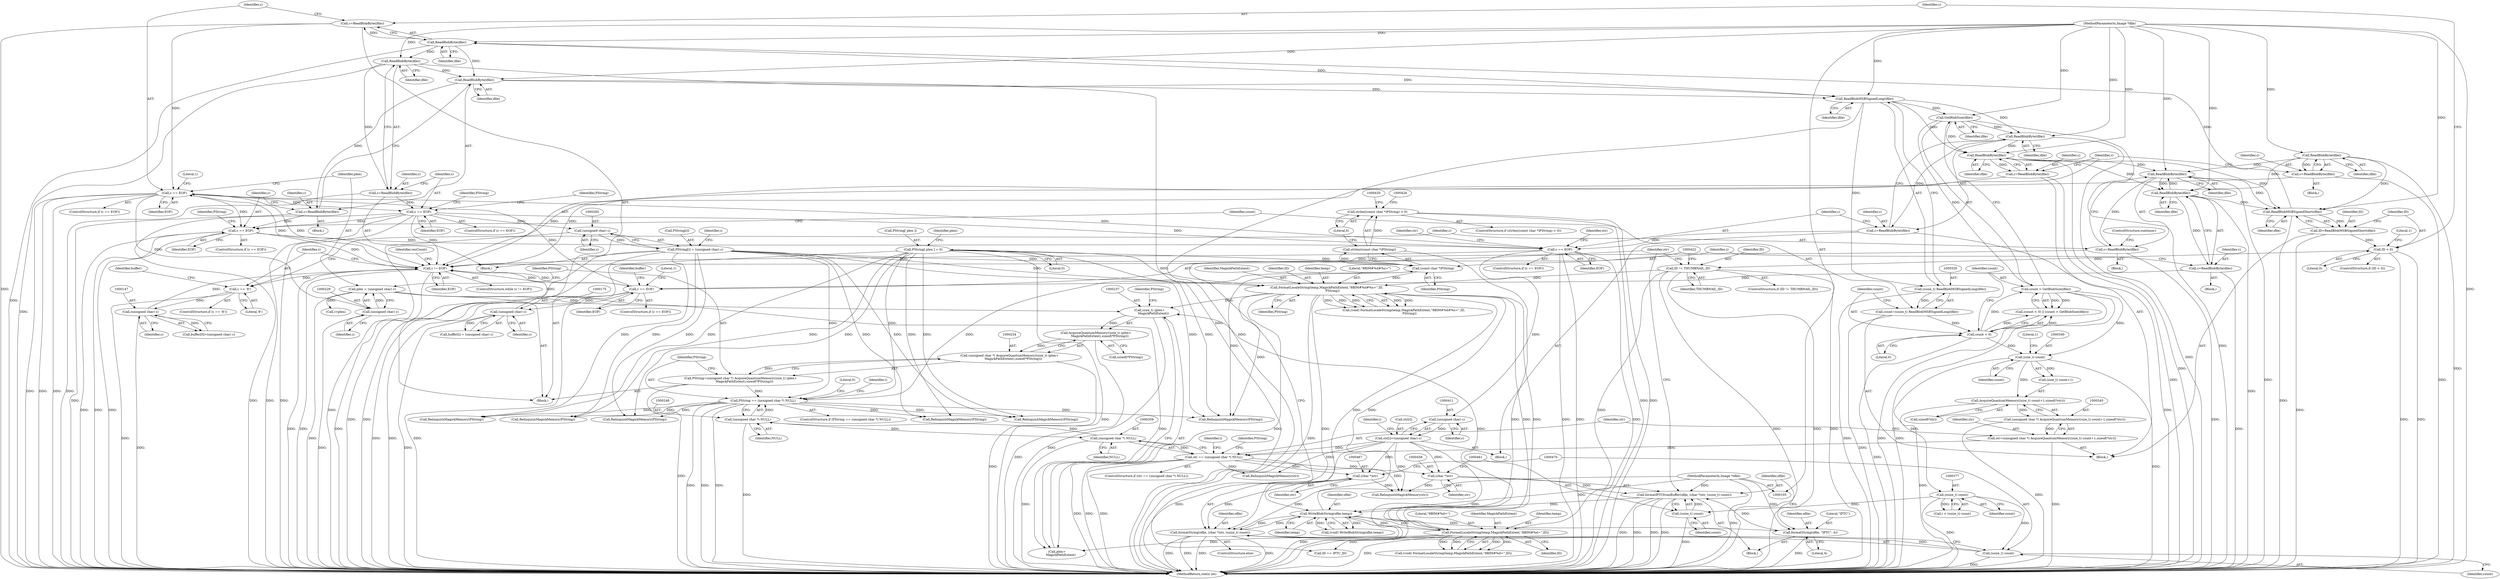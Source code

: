 digraph "0_ImageMagick_cb1214c124e1bd61f7dd551b94a794864861592e@API" {
"1000419" [label="(Call,strlen((const char *)PString) > 0)"];
"1000420" [label="(Call,strlen((const char *)PString))"];
"1000421" [label="(Call,(const char *)PString)"];
"1000280" [label="(Call,PString[i] = (unsigned char) c)"];
"1000284" [label="(Call,(unsigned char) c)"];
"1000267" [label="(Call,c == EOF)"];
"1000262" [label="(Call,c=ReadBlobByte(ifile))"];
"1000264" [label="(Call,ReadBlobByte(ifile))"];
"1000217" [label="(Call,ReadBlobByte(ifile))"];
"1000204" [label="(Call,ReadBlobMSBSignedShort(ifile))"];
"1000129" [label="(Call,ReadBlobByte(ifile))"];
"1000106" [label="(MethodParameterIn,Image *ifile)"];
"1000488" [label="(Call,ReadBlobByte(ifile))"];
"1000330" [label="(Call,GetBlobSize(ifile))"];
"1000321" [label="(Call,ReadBlobMSBSignedLong(ifile))"];
"1000301" [label="(Call,ReadBlobByte(ifile))"];
"1000384" [label="(Call,ReadBlobByte(ifile))"];
"1000199" [label="(Call,ReadBlobByte(ifile))"];
"1000161" [label="(Call,ReadBlobByte(ifile))"];
"1000220" [label="(Call,c == EOF)"];
"1000215" [label="(Call,c=ReadBlobByte(ifile))"];
"1000164" [label="(Call,c == EOF)"];
"1000159" [label="(Call,c=ReadBlobByte(ifile))"];
"1000132" [label="(Call,c != EOF)"];
"1000127" [label="(Call,c=ReadBlobByte(ifile))"];
"1000486" [label="(Call,c=ReadBlobByte(ifile))"];
"1000197" [label="(Call,c=ReadBlobByte(ifile))"];
"1000146" [label="(Call,(unsigned char) c)"];
"1000137" [label="(Call,c == '8')"];
"1000174" [label="(Call,(unsigned char) c)"];
"1000387" [label="(Call,c == EOF)"];
"1000382" [label="(Call,c=ReadBlobByte(ifile))"];
"1000304" [label="(Call,c == EOF)"];
"1000299" [label="(Call,c=ReadBlobByte(ifile))"];
"1000287" [label="(Call,PString[ plen ] = 0)"];
"1000245" [label="(Call,PString == (unsigned char *) NULL)"];
"1000231" [label="(Call,PString=(unsigned char *) AcquireQuantumMemory((size_t) (plen+\n        MagickPathExtent),sizeof(*PString)))"];
"1000233" [label="(Call,(unsigned char *) AcquireQuantumMemory((size_t) (plen+\n        MagickPathExtent),sizeof(*PString)))"];
"1000235" [label="(Call,AcquireQuantumMemory((size_t) (plen+\n        MagickPathExtent),sizeof(*PString)))"];
"1000236" [label="(Call,(size_t) (plen+\n        MagickPathExtent))"];
"1000226" [label="(Call,plen = (unsigned char) c)"];
"1000228" [label="(Call,(unsigned char) c)"];
"1000436" [label="(Call,FormatLocaleString(temp,MagickPathExtent,\"8BIM#%d=\",ID))"];
"1000443" [label="(Call,WriteBlobString(ofile,temp))"];
"1000455" [label="(Call,formatIPTCfromBuffer(ofile, (char *)str, (ssize_t) count))"];
"1000451" [label="(Call,formatString(ofile, \"IPTC\", 4))"];
"1000107" [label="(MethodParameterIn,Image *ofile)"];
"1000457" [label="(Call,(char *)str)"];
"1000356" [label="(Call,str == (unsigned char *) NULL)"];
"1000342" [label="(Call,str=(unsigned char *) AcquireQuantumMemory((size_t) count+1,sizeof(*str)))"];
"1000344" [label="(Call,(unsigned char *) AcquireQuantumMemory((size_t) count+1,sizeof(*str)))"];
"1000346" [label="(Call,AcquireQuantumMemory((size_t) count+1,sizeof(*str)))"];
"1000348" [label="(Call,(size_t) count)"];
"1000325" [label="(Call,count < 0)"];
"1000317" [label="(Call,count=(ssize_t) ReadBlobMSBSignedLong(ifile))"];
"1000319" [label="(Call,(ssize_t) ReadBlobMSBSignedLong(ifile))"];
"1000328" [label="(Call,count > GetBlobSize(ifile))"];
"1000406" [label="(Call,str[i]=(unsigned char) c)"];
"1000410" [label="(Call,(unsigned char) c)"];
"1000358" [label="(Call,(unsigned char *) NULL)"];
"1000247" [label="(Call,(unsigned char *) NULL)"];
"1000460" [label="(Call,(ssize_t) count)"];
"1000376" [label="(Call,(ssize_t) count)"];
"1000464" [label="(Call,formatString(ofile, (char *)str, (ssize_t) count))"];
"1000466" [label="(Call,(char *)str)"];
"1000469" [label="(Call,(ssize_t) count)"];
"1000427" [label="(Call,FormatLocaleString(temp,MagickPathExtent,\"8BIM#%d#%s=\",ID,\n            PString))"];
"1000414" [label="(Call,ID != THUMBNAIL_ID)"];
"1000207" [label="(Call,ID < 0)"];
"1000202" [label="(Call,ID=ReadBlobMSBSignedShort(ifile))"];
"1000441" [label="(Call,(void) WriteBlobString(ofile,temp))"];
"1000219" [label="(ControlStructure,if (c == EOF))"];
"1000457" [label="(Call,(char *)str)"];
"1000487" [label="(Identifier,c)"];
"1000389" [label="(Identifier,EOF)"];
"1000264" [label="(Call,ReadBlobByte(ifile))"];
"1000129" [label="(Call,ReadBlobByte(ifile))"];
"1000246" [label="(Identifier,PString)"];
"1000251" [label="(Literal,0)"];
"1000243" [label="(Identifier,PString)"];
"1000454" [label="(Literal,4)"];
"1000202" [label="(Call,ID=ReadBlobMSBSignedShort(ifile))"];
"1000436" [label="(Call,FormatLocaleString(temp,MagickPathExtent,\"8BIM#%d=\",ID))"];
"1000216" [label="(Identifier,c)"];
"1000466" [label="(Call,(char *)str)"];
"1000160" [label="(Identifier,c)"];
"1000325" [label="(Call,count < 0)"];
"1000208" [label="(Identifier,ID)"];
"1000298" [label="(Block,)"];
"1000392" [label="(Identifier,str)"];
"1000418" [label="(ControlStructure,if (strlen((const char *)PString) > 0))"];
"1000132" [label="(Call,c != EOF)"];
"1000358" [label="(Call,(unsigned char *) NULL)"];
"1000263" [label="(Identifier,c)"];
"1000201" [label="(ControlStructure,continue;)"];
"1000324" [label="(Call,(count < 0) || (count > GetBlobSize(ifile)))"];
"1000431" [label="(Identifier,ID)"];
"1000427" [label="(Call,FormatLocaleString(temp,MagickPathExtent,\"8BIM#%d#%s=\",ID,\n            PString))"];
"1000134" [label="(Identifier,EOF)"];
"1000453" [label="(Literal,\"IPTC\")"];
"1000346" [label="(Call,AcquireQuantumMemory((size_t) count+1,sizeof(*str)))"];
"1000469" [label="(Call,(ssize_t) count)"];
"1000174" [label="(Call,(unsigned char) c)"];
"1000378" [label="(Identifier,count)"];
"1000302" [label="(Identifier,ifile)"];
"1000284" [label="(Call,(unsigned char) c)"];
"1000128" [label="(Identifier,c)"];
"1000209" [label="(Literal,0)"];
"1000107" [label="(MethodParameterIn,Image *ofile)"];
"1000272" [label="(Identifier,PString)"];
"1000444" [label="(Identifier,ofile)"];
"1000231" [label="(Call,PString=(unsigned char *) AcquireQuantumMemory((size_t) (plen+\n        MagickPathExtent),sizeof(*PString)))"];
"1000225" [label="(Literal,1)"];
"1000138" [label="(Identifier,c)"];
"1000331" [label="(Identifier,ifile)"];
"1000342" [label="(Call,str=(unsigned char *) AcquireQuantumMemory((size_t) count+1,sizeof(*str)))"];
"1000343" [label="(Identifier,str)"];
"1000489" [label="(Identifier,ifile)"];
"1000148" [label="(Identifier,c)"];
"1000460" [label="(Call,(ssize_t) count)"];
"1000357" [label="(Identifier,str)"];
"1000388" [label="(Identifier,c)"];
"1000306" [label="(Identifier,EOF)"];
"1000491" [label="(Identifier,resCount)"];
"1000142" [label="(Call,buffer[0]=(unsigned char) c)"];
"1000322" [label="(Identifier,ifile)"];
"1000291" [label="(Literal,0)"];
"1000269" [label="(Identifier,EOF)"];
"1000317" [label="(Call,count=(ssize_t) ReadBlobMSBSignedLong(ifile))"];
"1000169" [label="(Literal,1)"];
"1000381" [label="(Block,)"];
"1000374" [label="(Call,i < (ssize_t) count)"];
"1000432" [label="(Identifier,PString)"];
"1000387" [label="(Call,c == EOF)"];
"1000235" [label="(Call,AcquireQuantumMemory((size_t) (plen+\n        MagickPathExtent),sizeof(*PString)))"];
"1000212" [label="(Literal,1)"];
"1000172" [label="(Identifier,buffer)"];
"1000451" [label="(Call,formatString(ofile, \"IPTC\", 4))"];
"1000366" [label="(Call,RelinquishMagickMemory(PString))"];
"1000288" [label="(Call,PString[ plen ])"];
"1000401" [label="(Call,RelinquishMagickMemory(PString))"];
"1000312" [label="(Call,RelinquishMagickMemory(PString))"];
"1000450" [label="(Block,)"];
"1000206" [label="(ControlStructure,if (ID < 0))"];
"1000226" [label="(Call,plen = (unsigned char) c)"];
"1000280" [label="(Call,PString[i] = (unsigned char) c)"];
"1000176" [label="(Identifier,c)"];
"1000352" [label="(Call,sizeof(*str))"];
"1000301" [label="(Call,ReadBlobByte(ifile))"];
"1000287" [label="(Call,PString[ plen ] = 0)"];
"1000471" [label="(Identifier,count)"];
"1000382" [label="(Call,c=ReadBlobByte(ifile))"];
"1000486" [label="(Call,c=ReadBlobByte(ifile))"];
"1000166" [label="(Identifier,EOF)"];
"1000136" [label="(ControlStructure,if (c == '8'))"];
"1000299" [label="(Call,c=ReadBlobByte(ifile))"];
"1000133" [label="(Identifier,c)"];
"1000376" [label="(Call,(ssize_t) count)"];
"1000428" [label="(Identifier,temp)"];
"1000275" [label="(Call,RelinquishMagickMemory(PString))"];
"1000318" [label="(Identifier,count)"];
"1000416" [label="(Identifier,THUMBNAIL_ID)"];
"1000205" [label="(Identifier,ifile)"];
"1000351" [label="(Literal,1)"];
"1000465" [label="(Identifier,ofile)"];
"1000197" [label="(Call,c=ReadBlobByte(ifile))"];
"1000476" [label="(Call,RelinquishMagickMemory(str))"];
"1000108" [label="(Block,)"];
"1000305" [label="(Identifier,c)"];
"1000445" [label="(Identifier,temp)"];
"1000439" [label="(Literal,\"8BIM#%d=\")"];
"1000464" [label="(Call,formatString(ofile, (char *)str, (ssize_t) count))"];
"1000385" [label="(Identifier,ifile)"];
"1000217" [label="(Call,ReadBlobByte(ifile))"];
"1000350" [label="(Identifier,count)"];
"1000267" [label="(Call,c == EOF)"];
"1000130" [label="(Identifier,ifile)"];
"1000232" [label="(Identifier,PString)"];
"1000440" [label="(Identifier,ID)"];
"1000158" [label="(Block,)"];
"1000473" [label="(Identifier,str)"];
"1000254" [label="(Identifier,i)"];
"1000463" [label="(ControlStructure,else)"];
"1000165" [label="(Identifier,c)"];
"1000468" [label="(Identifier,str)"];
"1000282" [label="(Identifier,PString)"];
"1000295" [label="(Identifier,plen)"];
"1000286" [label="(Identifier,c)"];
"1000300" [label="(Identifier,c)"];
"1000412" [label="(Identifier,c)"];
"1000244" [label="(ControlStructure,if (PString == (unsigned char *) NULL))"];
"1000423" [label="(Identifier,PString)"];
"1000162" [label="(Identifier,ifile)"];
"1000419" [label="(Call,strlen((const char *)PString) > 0)"];
"1000266" [label="(ControlStructure,if (c == EOF))"];
"1000159" [label="(Call,c=ReadBlobByte(ifile))"];
"1000328" [label="(Call,count > GetBlobSize(ifile))"];
"1000363" [label="(Identifier,PString)"];
"1000420" [label="(Call,strlen((const char *)PString))"];
"1000281" [label="(Call,PString[i])"];
"1000434" [label="(Call,(void) FormatLocaleString(temp,MagickPathExtent,\"8BIM#%d=\",ID))"];
"1000326" [label="(Identifier,count)"];
"1000144" [label="(Identifier,buffer)"];
"1000247" [label="(Call,(unsigned char *) NULL)"];
"1000380" [label="(Identifier,i)"];
"1000303" [label="(ControlStructure,if (c == EOF))"];
"1000414" [label="(Call,ID != THUMBNAIL_ID)"];
"1000260" [label="(Identifier,i)"];
"1000215" [label="(Call,c=ReadBlobByte(ifile))"];
"1000384" [label="(Call,ReadBlobByte(ifile))"];
"1000456" [label="(Identifier,ofile)"];
"1000222" [label="(Identifier,EOF)"];
"1000355" [label="(ControlStructure,if (str == (unsigned char *) NULL))"];
"1000430" [label="(Literal,\"8BIM#%d#%s=\")"];
"1000227" [label="(Identifier,plen)"];
"1000344" [label="(Call,(unsigned char *) AcquireQuantumMemory((size_t) count+1,sizeof(*str)))"];
"1000372" [label="(Identifier,i)"];
"1000319" [label="(Call,(ssize_t) ReadBlobMSBSignedLong(ifile))"];
"1000327" [label="(Literal,0)"];
"1000425" [label="(Call,(void) FormatLocaleString(temp,MagickPathExtent,\"8BIM#%d#%s=\",ID,\n            PString))"];
"1000492" [label="(MethodReturn,static int)"];
"1000204" [label="(Call,ReadBlobMSBSignedShort(ifile))"];
"1000127" [label="(Call,c=ReadBlobByte(ifile))"];
"1000164" [label="(Call,c == EOF)"];
"1000348" [label="(Call,(size_t) count)"];
"1000452" [label="(Identifier,ofile)"];
"1000360" [label="(Identifier,NULL)"];
"1000137" [label="(Call,c == '8')"];
"1000221" [label="(Identifier,c)"];
"1000459" [label="(Identifier,str)"];
"1000347" [label="(Call,(size_t) count+1)"];
"1000424" [label="(Literal,0)"];
"1000443" [label="(Call,WriteBlobString(ofile,temp))"];
"1000199" [label="(Call,ReadBlobByte(ifile))"];
"1000218" [label="(Identifier,ifile)"];
"1000386" [label="(ControlStructure,if (c == EOF))"];
"1000406" [label="(Call,str[i]=(unsigned char) c)"];
"1000213" [label="(Block,)"];
"1000170" [label="(Call,buffer[i] = (unsigned char) c)"];
"1000321" [label="(Call,ReadBlobMSBSignedLong(ifile))"];
"1000139" [label="(Literal,'8')"];
"1000161" [label="(Call,ReadBlobByte(ifile))"];
"1000200" [label="(Identifier,ifile)"];
"1000482" [label="(Call,RelinquishMagickMemory(PString))"];
"1000438" [label="(Identifier,MagickPathExtent)"];
"1000207" [label="(Call,ID < 0)"];
"1000163" [label="(ControlStructure,if (c == EOF))"];
"1000265" [label="(Identifier,ifile)"];
"1000245" [label="(Call,PString == (unsigned char *) NULL)"];
"1000447" [label="(Call,ID == IPTC_ID)"];
"1000455" [label="(Call,formatIPTCfromBuffer(ofile, (char *)str, (ssize_t) count))"];
"1000268" [label="(Identifier,c)"];
"1000408" [label="(Identifier,str)"];
"1000106" [label="(MethodParameterIn,Image *ifile)"];
"1000462" [label="(Identifier,count)"];
"1000203" [label="(Identifier,ID)"];
"1000437" [label="(Identifier,temp)"];
"1000356" [label="(Call,str == (unsigned char *) NULL)"];
"1000488" [label="(Call,ReadBlobByte(ifile))"];
"1000230" [label="(Identifier,c)"];
"1000262" [label="(Call,c=ReadBlobByte(ifile))"];
"1000395" [label="(Call,RelinquishMagickMemory(str))"];
"1000256" [label="(Call,i<plen)"];
"1000413" [label="(ControlStructure,if (ID != THUMBNAIL_ID))"];
"1000241" [label="(Call,sizeof(*PString))"];
"1000220" [label="(Call,c == EOF)"];
"1000410" [label="(Call,(unsigned char) c)"];
"1000236" [label="(Call,(size_t) (plen+\n        MagickPathExtent))"];
"1000135" [label="(Block,)"];
"1000198" [label="(Identifier,c)"];
"1000233" [label="(Call,(unsigned char *) AcquireQuantumMemory((size_t) (plen+\n        MagickPathExtent),sizeof(*PString)))"];
"1000407" [label="(Call,str[i])"];
"1000429" [label="(Identifier,MagickPathExtent)"];
"1000383" [label="(Identifier,c)"];
"1000304" [label="(Call,c == EOF)"];
"1000228" [label="(Call,(unsigned char) c)"];
"1000421" [label="(Call,(const char *)PString)"];
"1000196" [label="(Block,)"];
"1000415" [label="(Identifier,ID)"];
"1000329" [label="(Identifier,count)"];
"1000330" [label="(Call,GetBlobSize(ifile))"];
"1000238" [label="(Call,plen+\n        MagickPathExtent)"];
"1000261" [label="(Block,)"];
"1000131" [label="(ControlStructure,while (c != EOF))"];
"1000146" [label="(Call,(unsigned char) c)"];
"1000337" [label="(Call,RelinquishMagickMemory(PString))"];
"1000249" [label="(Identifier,NULL)"];
"1000309" [label="(Identifier,PString)"];
"1000419" -> "1000418"  [label="AST: "];
"1000419" -> "1000424"  [label="CFG: "];
"1000420" -> "1000419"  [label="AST: "];
"1000424" -> "1000419"  [label="AST: "];
"1000426" -> "1000419"  [label="CFG: "];
"1000435" -> "1000419"  [label="CFG: "];
"1000419" -> "1000492"  [label="DDG: "];
"1000419" -> "1000492"  [label="DDG: "];
"1000420" -> "1000419"  [label="DDG: "];
"1000420" -> "1000421"  [label="CFG: "];
"1000421" -> "1000420"  [label="AST: "];
"1000424" -> "1000420"  [label="CFG: "];
"1000420" -> "1000492"  [label="DDG: "];
"1000421" -> "1000420"  [label="DDG: "];
"1000421" -> "1000423"  [label="CFG: "];
"1000422" -> "1000421"  [label="AST: "];
"1000423" -> "1000421"  [label="AST: "];
"1000280" -> "1000421"  [label="DDG: "];
"1000287" -> "1000421"  [label="DDG: "];
"1000245" -> "1000421"  [label="DDG: "];
"1000421" -> "1000427"  [label="DDG: "];
"1000421" -> "1000482"  [label="DDG: "];
"1000280" -> "1000261"  [label="AST: "];
"1000280" -> "1000284"  [label="CFG: "];
"1000281" -> "1000280"  [label="AST: "];
"1000284" -> "1000280"  [label="AST: "];
"1000260" -> "1000280"  [label="CFG: "];
"1000280" -> "1000492"  [label="DDG: "];
"1000280" -> "1000492"  [label="DDG: "];
"1000280" -> "1000245"  [label="DDG: "];
"1000280" -> "1000275"  [label="DDG: "];
"1000284" -> "1000280"  [label="DDG: "];
"1000280" -> "1000312"  [label="DDG: "];
"1000280" -> "1000337"  [label="DDG: "];
"1000280" -> "1000366"  [label="DDG: "];
"1000280" -> "1000401"  [label="DDG: "];
"1000280" -> "1000427"  [label="DDG: "];
"1000280" -> "1000482"  [label="DDG: "];
"1000284" -> "1000286"  [label="CFG: "];
"1000285" -> "1000284"  [label="AST: "];
"1000286" -> "1000284"  [label="AST: "];
"1000284" -> "1000492"  [label="DDG: "];
"1000267" -> "1000284"  [label="DDG: "];
"1000267" -> "1000266"  [label="AST: "];
"1000267" -> "1000269"  [label="CFG: "];
"1000268" -> "1000267"  [label="AST: "];
"1000269" -> "1000267"  [label="AST: "];
"1000272" -> "1000267"  [label="CFG: "];
"1000282" -> "1000267"  [label="CFG: "];
"1000267" -> "1000492"  [label="DDG: "];
"1000267" -> "1000492"  [label="DDG: "];
"1000267" -> "1000492"  [label="DDG: "];
"1000267" -> "1000132"  [label="DDG: "];
"1000262" -> "1000267"  [label="DDG: "];
"1000220" -> "1000267"  [label="DDG: "];
"1000267" -> "1000304"  [label="DDG: "];
"1000267" -> "1000387"  [label="DDG: "];
"1000262" -> "1000261"  [label="AST: "];
"1000262" -> "1000264"  [label="CFG: "];
"1000263" -> "1000262"  [label="AST: "];
"1000264" -> "1000262"  [label="AST: "];
"1000268" -> "1000262"  [label="CFG: "];
"1000262" -> "1000492"  [label="DDG: "];
"1000264" -> "1000262"  [label="DDG: "];
"1000264" -> "1000265"  [label="CFG: "];
"1000265" -> "1000264"  [label="AST: "];
"1000264" -> "1000492"  [label="DDG: "];
"1000217" -> "1000264"  [label="DDG: "];
"1000106" -> "1000264"  [label="DDG: "];
"1000264" -> "1000301"  [label="DDG: "];
"1000264" -> "1000321"  [label="DDG: "];
"1000217" -> "1000215"  [label="AST: "];
"1000217" -> "1000218"  [label="CFG: "];
"1000218" -> "1000217"  [label="AST: "];
"1000215" -> "1000217"  [label="CFG: "];
"1000217" -> "1000492"  [label="DDG: "];
"1000217" -> "1000215"  [label="DDG: "];
"1000204" -> "1000217"  [label="DDG: "];
"1000106" -> "1000217"  [label="DDG: "];
"1000217" -> "1000301"  [label="DDG: "];
"1000217" -> "1000321"  [label="DDG: "];
"1000204" -> "1000202"  [label="AST: "];
"1000204" -> "1000205"  [label="CFG: "];
"1000205" -> "1000204"  [label="AST: "];
"1000202" -> "1000204"  [label="CFG: "];
"1000204" -> "1000492"  [label="DDG: "];
"1000204" -> "1000202"  [label="DDG: "];
"1000129" -> "1000204"  [label="DDG: "];
"1000488" -> "1000204"  [label="DDG: "];
"1000199" -> "1000204"  [label="DDG: "];
"1000161" -> "1000204"  [label="DDG: "];
"1000106" -> "1000204"  [label="DDG: "];
"1000129" -> "1000127"  [label="AST: "];
"1000129" -> "1000130"  [label="CFG: "];
"1000130" -> "1000129"  [label="AST: "];
"1000127" -> "1000129"  [label="CFG: "];
"1000129" -> "1000492"  [label="DDG: "];
"1000129" -> "1000127"  [label="DDG: "];
"1000106" -> "1000129"  [label="DDG: "];
"1000129" -> "1000161"  [label="DDG: "];
"1000129" -> "1000199"  [label="DDG: "];
"1000106" -> "1000105"  [label="AST: "];
"1000106" -> "1000492"  [label="DDG: "];
"1000106" -> "1000161"  [label="DDG: "];
"1000106" -> "1000199"  [label="DDG: "];
"1000106" -> "1000301"  [label="DDG: "];
"1000106" -> "1000321"  [label="DDG: "];
"1000106" -> "1000330"  [label="DDG: "];
"1000106" -> "1000384"  [label="DDG: "];
"1000106" -> "1000488"  [label="DDG: "];
"1000488" -> "1000486"  [label="AST: "];
"1000488" -> "1000489"  [label="CFG: "];
"1000489" -> "1000488"  [label="AST: "];
"1000486" -> "1000488"  [label="CFG: "];
"1000488" -> "1000492"  [label="DDG: "];
"1000488" -> "1000161"  [label="DDG: "];
"1000488" -> "1000199"  [label="DDG: "];
"1000488" -> "1000486"  [label="DDG: "];
"1000330" -> "1000488"  [label="DDG: "];
"1000321" -> "1000488"  [label="DDG: "];
"1000384" -> "1000488"  [label="DDG: "];
"1000330" -> "1000328"  [label="AST: "];
"1000330" -> "1000331"  [label="CFG: "];
"1000331" -> "1000330"  [label="AST: "];
"1000328" -> "1000330"  [label="CFG: "];
"1000330" -> "1000492"  [label="DDG: "];
"1000330" -> "1000328"  [label="DDG: "];
"1000321" -> "1000330"  [label="DDG: "];
"1000330" -> "1000384"  [label="DDG: "];
"1000321" -> "1000319"  [label="AST: "];
"1000321" -> "1000322"  [label="CFG: "];
"1000322" -> "1000321"  [label="AST: "];
"1000319" -> "1000321"  [label="CFG: "];
"1000321" -> "1000492"  [label="DDG: "];
"1000321" -> "1000319"  [label="DDG: "];
"1000301" -> "1000321"  [label="DDG: "];
"1000321" -> "1000384"  [label="DDG: "];
"1000301" -> "1000299"  [label="AST: "];
"1000301" -> "1000302"  [label="CFG: "];
"1000302" -> "1000301"  [label="AST: "];
"1000299" -> "1000301"  [label="CFG: "];
"1000301" -> "1000492"  [label="DDG: "];
"1000301" -> "1000299"  [label="DDG: "];
"1000384" -> "1000382"  [label="AST: "];
"1000384" -> "1000385"  [label="CFG: "];
"1000385" -> "1000384"  [label="AST: "];
"1000382" -> "1000384"  [label="CFG: "];
"1000384" -> "1000492"  [label="DDG: "];
"1000384" -> "1000382"  [label="DDG: "];
"1000199" -> "1000197"  [label="AST: "];
"1000199" -> "1000200"  [label="CFG: "];
"1000200" -> "1000199"  [label="AST: "];
"1000197" -> "1000199"  [label="CFG: "];
"1000199" -> "1000492"  [label="DDG: "];
"1000199" -> "1000161"  [label="DDG: "];
"1000199" -> "1000197"  [label="DDG: "];
"1000161" -> "1000199"  [label="DDG: "];
"1000161" -> "1000159"  [label="AST: "];
"1000161" -> "1000162"  [label="CFG: "];
"1000162" -> "1000161"  [label="AST: "];
"1000159" -> "1000161"  [label="CFG: "];
"1000161" -> "1000492"  [label="DDG: "];
"1000161" -> "1000159"  [label="DDG: "];
"1000220" -> "1000219"  [label="AST: "];
"1000220" -> "1000222"  [label="CFG: "];
"1000221" -> "1000220"  [label="AST: "];
"1000222" -> "1000220"  [label="AST: "];
"1000225" -> "1000220"  [label="CFG: "];
"1000227" -> "1000220"  [label="CFG: "];
"1000220" -> "1000492"  [label="DDG: "];
"1000220" -> "1000492"  [label="DDG: "];
"1000220" -> "1000492"  [label="DDG: "];
"1000220" -> "1000132"  [label="DDG: "];
"1000215" -> "1000220"  [label="DDG: "];
"1000164" -> "1000220"  [label="DDG: "];
"1000132" -> "1000220"  [label="DDG: "];
"1000220" -> "1000228"  [label="DDG: "];
"1000220" -> "1000304"  [label="DDG: "];
"1000220" -> "1000387"  [label="DDG: "];
"1000215" -> "1000213"  [label="AST: "];
"1000216" -> "1000215"  [label="AST: "];
"1000221" -> "1000215"  [label="CFG: "];
"1000215" -> "1000492"  [label="DDG: "];
"1000164" -> "1000163"  [label="AST: "];
"1000164" -> "1000166"  [label="CFG: "];
"1000165" -> "1000164"  [label="AST: "];
"1000166" -> "1000164"  [label="AST: "];
"1000169" -> "1000164"  [label="CFG: "];
"1000172" -> "1000164"  [label="CFG: "];
"1000164" -> "1000492"  [label="DDG: "];
"1000164" -> "1000492"  [label="DDG: "];
"1000164" -> "1000492"  [label="DDG: "];
"1000164" -> "1000132"  [label="DDG: "];
"1000159" -> "1000164"  [label="DDG: "];
"1000132" -> "1000164"  [label="DDG: "];
"1000164" -> "1000174"  [label="DDG: "];
"1000159" -> "1000158"  [label="AST: "];
"1000160" -> "1000159"  [label="AST: "];
"1000165" -> "1000159"  [label="CFG: "];
"1000159" -> "1000492"  [label="DDG: "];
"1000132" -> "1000131"  [label="AST: "];
"1000132" -> "1000134"  [label="CFG: "];
"1000133" -> "1000132"  [label="AST: "];
"1000134" -> "1000132"  [label="AST: "];
"1000138" -> "1000132"  [label="CFG: "];
"1000491" -> "1000132"  [label="CFG: "];
"1000132" -> "1000492"  [label="DDG: "];
"1000132" -> "1000492"  [label="DDG: "];
"1000132" -> "1000492"  [label="DDG: "];
"1000127" -> "1000132"  [label="DDG: "];
"1000486" -> "1000132"  [label="DDG: "];
"1000197" -> "1000132"  [label="DDG: "];
"1000146" -> "1000132"  [label="DDG: "];
"1000174" -> "1000132"  [label="DDG: "];
"1000387" -> "1000132"  [label="DDG: "];
"1000304" -> "1000132"  [label="DDG: "];
"1000132" -> "1000137"  [label="DDG: "];
"1000127" -> "1000108"  [label="AST: "];
"1000128" -> "1000127"  [label="AST: "];
"1000133" -> "1000127"  [label="CFG: "];
"1000127" -> "1000492"  [label="DDG: "];
"1000486" -> "1000135"  [label="AST: "];
"1000487" -> "1000486"  [label="AST: "];
"1000133" -> "1000486"  [label="CFG: "];
"1000486" -> "1000492"  [label="DDG: "];
"1000197" -> "1000196"  [label="AST: "];
"1000198" -> "1000197"  [label="AST: "];
"1000201" -> "1000197"  [label="CFG: "];
"1000197" -> "1000492"  [label="DDG: "];
"1000146" -> "1000142"  [label="AST: "];
"1000146" -> "1000148"  [label="CFG: "];
"1000147" -> "1000146"  [label="AST: "];
"1000148" -> "1000146"  [label="AST: "];
"1000142" -> "1000146"  [label="CFG: "];
"1000146" -> "1000492"  [label="DDG: "];
"1000146" -> "1000142"  [label="DDG: "];
"1000137" -> "1000146"  [label="DDG: "];
"1000137" -> "1000136"  [label="AST: "];
"1000137" -> "1000139"  [label="CFG: "];
"1000138" -> "1000137"  [label="AST: "];
"1000139" -> "1000137"  [label="AST: "];
"1000144" -> "1000137"  [label="CFG: "];
"1000198" -> "1000137"  [label="CFG: "];
"1000137" -> "1000492"  [label="DDG: "];
"1000174" -> "1000170"  [label="AST: "];
"1000174" -> "1000176"  [label="CFG: "];
"1000175" -> "1000174"  [label="AST: "];
"1000176" -> "1000174"  [label="AST: "];
"1000170" -> "1000174"  [label="CFG: "];
"1000174" -> "1000492"  [label="DDG: "];
"1000174" -> "1000170"  [label="DDG: "];
"1000387" -> "1000386"  [label="AST: "];
"1000387" -> "1000389"  [label="CFG: "];
"1000388" -> "1000387"  [label="AST: "];
"1000389" -> "1000387"  [label="AST: "];
"1000392" -> "1000387"  [label="CFG: "];
"1000408" -> "1000387"  [label="CFG: "];
"1000387" -> "1000492"  [label="DDG: "];
"1000387" -> "1000492"  [label="DDG: "];
"1000387" -> "1000492"  [label="DDG: "];
"1000382" -> "1000387"  [label="DDG: "];
"1000304" -> "1000387"  [label="DDG: "];
"1000387" -> "1000410"  [label="DDG: "];
"1000382" -> "1000381"  [label="AST: "];
"1000383" -> "1000382"  [label="AST: "];
"1000388" -> "1000382"  [label="CFG: "];
"1000382" -> "1000492"  [label="DDG: "];
"1000304" -> "1000303"  [label="AST: "];
"1000304" -> "1000306"  [label="CFG: "];
"1000305" -> "1000304"  [label="AST: "];
"1000306" -> "1000304"  [label="AST: "];
"1000309" -> "1000304"  [label="CFG: "];
"1000318" -> "1000304"  [label="CFG: "];
"1000304" -> "1000492"  [label="DDG: "];
"1000304" -> "1000492"  [label="DDG: "];
"1000304" -> "1000492"  [label="DDG: "];
"1000299" -> "1000304"  [label="DDG: "];
"1000299" -> "1000298"  [label="AST: "];
"1000300" -> "1000299"  [label="AST: "];
"1000305" -> "1000299"  [label="CFG: "];
"1000299" -> "1000492"  [label="DDG: "];
"1000287" -> "1000213"  [label="AST: "];
"1000287" -> "1000291"  [label="CFG: "];
"1000288" -> "1000287"  [label="AST: "];
"1000291" -> "1000287"  [label="AST: "];
"1000295" -> "1000287"  [label="CFG: "];
"1000287" -> "1000492"  [label="DDG: "];
"1000287" -> "1000245"  [label="DDG: "];
"1000287" -> "1000275"  [label="DDG: "];
"1000287" -> "1000312"  [label="DDG: "];
"1000287" -> "1000337"  [label="DDG: "];
"1000287" -> "1000366"  [label="DDG: "];
"1000287" -> "1000401"  [label="DDG: "];
"1000287" -> "1000427"  [label="DDG: "];
"1000287" -> "1000482"  [label="DDG: "];
"1000245" -> "1000244"  [label="AST: "];
"1000245" -> "1000247"  [label="CFG: "];
"1000246" -> "1000245"  [label="AST: "];
"1000247" -> "1000245"  [label="AST: "];
"1000251" -> "1000245"  [label="CFG: "];
"1000254" -> "1000245"  [label="CFG: "];
"1000245" -> "1000492"  [label="DDG: "];
"1000245" -> "1000492"  [label="DDG: "];
"1000245" -> "1000492"  [label="DDG: "];
"1000231" -> "1000245"  [label="DDG: "];
"1000247" -> "1000245"  [label="DDG: "];
"1000245" -> "1000275"  [label="DDG: "];
"1000245" -> "1000312"  [label="DDG: "];
"1000245" -> "1000337"  [label="DDG: "];
"1000245" -> "1000366"  [label="DDG: "];
"1000245" -> "1000401"  [label="DDG: "];
"1000245" -> "1000482"  [label="DDG: "];
"1000231" -> "1000213"  [label="AST: "];
"1000231" -> "1000233"  [label="CFG: "];
"1000232" -> "1000231"  [label="AST: "];
"1000233" -> "1000231"  [label="AST: "];
"1000246" -> "1000231"  [label="CFG: "];
"1000231" -> "1000492"  [label="DDG: "];
"1000233" -> "1000231"  [label="DDG: "];
"1000233" -> "1000235"  [label="CFG: "];
"1000234" -> "1000233"  [label="AST: "];
"1000235" -> "1000233"  [label="AST: "];
"1000233" -> "1000492"  [label="DDG: "];
"1000235" -> "1000233"  [label="DDG: "];
"1000235" -> "1000241"  [label="CFG: "];
"1000236" -> "1000235"  [label="AST: "];
"1000241" -> "1000235"  [label="AST: "];
"1000235" -> "1000492"  [label="DDG: "];
"1000236" -> "1000235"  [label="DDG: "];
"1000236" -> "1000238"  [label="CFG: "];
"1000237" -> "1000236"  [label="AST: "];
"1000238" -> "1000236"  [label="AST: "];
"1000243" -> "1000236"  [label="CFG: "];
"1000236" -> "1000492"  [label="DDG: "];
"1000226" -> "1000236"  [label="DDG: "];
"1000436" -> "1000236"  [label="DDG: "];
"1000427" -> "1000236"  [label="DDG: "];
"1000226" -> "1000213"  [label="AST: "];
"1000226" -> "1000228"  [label="CFG: "];
"1000227" -> "1000226"  [label="AST: "];
"1000228" -> "1000226"  [label="AST: "];
"1000232" -> "1000226"  [label="CFG: "];
"1000226" -> "1000492"  [label="DDG: "];
"1000228" -> "1000226"  [label="DDG: "];
"1000226" -> "1000238"  [label="DDG: "];
"1000226" -> "1000256"  [label="DDG: "];
"1000228" -> "1000230"  [label="CFG: "];
"1000229" -> "1000228"  [label="AST: "];
"1000230" -> "1000228"  [label="AST: "];
"1000228" -> "1000492"  [label="DDG: "];
"1000436" -> "1000434"  [label="AST: "];
"1000436" -> "1000440"  [label="CFG: "];
"1000437" -> "1000436"  [label="AST: "];
"1000438" -> "1000436"  [label="AST: "];
"1000439" -> "1000436"  [label="AST: "];
"1000440" -> "1000436"  [label="AST: "];
"1000434" -> "1000436"  [label="CFG: "];
"1000436" -> "1000492"  [label="DDG: "];
"1000436" -> "1000238"  [label="DDG: "];
"1000436" -> "1000427"  [label="DDG: "];
"1000436" -> "1000434"  [label="DDG: "];
"1000436" -> "1000434"  [label="DDG: "];
"1000436" -> "1000434"  [label="DDG: "];
"1000436" -> "1000434"  [label="DDG: "];
"1000443" -> "1000436"  [label="DDG: "];
"1000427" -> "1000436"  [label="DDG: "];
"1000414" -> "1000436"  [label="DDG: "];
"1000436" -> "1000443"  [label="DDG: "];
"1000436" -> "1000447"  [label="DDG: "];
"1000443" -> "1000441"  [label="AST: "];
"1000443" -> "1000445"  [label="CFG: "];
"1000444" -> "1000443"  [label="AST: "];
"1000445" -> "1000443"  [label="AST: "];
"1000441" -> "1000443"  [label="CFG: "];
"1000443" -> "1000492"  [label="DDG: "];
"1000443" -> "1000427"  [label="DDG: "];
"1000443" -> "1000441"  [label="DDG: "];
"1000443" -> "1000441"  [label="DDG: "];
"1000455" -> "1000443"  [label="DDG: "];
"1000464" -> "1000443"  [label="DDG: "];
"1000107" -> "1000443"  [label="DDG: "];
"1000427" -> "1000443"  [label="DDG: "];
"1000443" -> "1000451"  [label="DDG: "];
"1000443" -> "1000464"  [label="DDG: "];
"1000455" -> "1000450"  [label="AST: "];
"1000455" -> "1000460"  [label="CFG: "];
"1000456" -> "1000455"  [label="AST: "];
"1000457" -> "1000455"  [label="AST: "];
"1000460" -> "1000455"  [label="AST: "];
"1000473" -> "1000455"  [label="CFG: "];
"1000455" -> "1000492"  [label="DDG: "];
"1000455" -> "1000492"  [label="DDG: "];
"1000455" -> "1000492"  [label="DDG: "];
"1000455" -> "1000492"  [label="DDG: "];
"1000451" -> "1000455"  [label="DDG: "];
"1000107" -> "1000455"  [label="DDG: "];
"1000457" -> "1000455"  [label="DDG: "];
"1000460" -> "1000455"  [label="DDG: "];
"1000451" -> "1000450"  [label="AST: "];
"1000451" -> "1000454"  [label="CFG: "];
"1000452" -> "1000451"  [label="AST: "];
"1000453" -> "1000451"  [label="AST: "];
"1000454" -> "1000451"  [label="AST: "];
"1000456" -> "1000451"  [label="CFG: "];
"1000451" -> "1000492"  [label="DDG: "];
"1000107" -> "1000451"  [label="DDG: "];
"1000107" -> "1000105"  [label="AST: "];
"1000107" -> "1000492"  [label="DDG: "];
"1000107" -> "1000464"  [label="DDG: "];
"1000457" -> "1000459"  [label="CFG: "];
"1000458" -> "1000457"  [label="AST: "];
"1000459" -> "1000457"  [label="AST: "];
"1000461" -> "1000457"  [label="CFG: "];
"1000356" -> "1000457"  [label="DDG: "];
"1000406" -> "1000457"  [label="DDG: "];
"1000457" -> "1000476"  [label="DDG: "];
"1000356" -> "1000355"  [label="AST: "];
"1000356" -> "1000358"  [label="CFG: "];
"1000357" -> "1000356"  [label="AST: "];
"1000358" -> "1000356"  [label="AST: "];
"1000363" -> "1000356"  [label="CFG: "];
"1000372" -> "1000356"  [label="CFG: "];
"1000356" -> "1000492"  [label="DDG: "];
"1000356" -> "1000492"  [label="DDG: "];
"1000356" -> "1000492"  [label="DDG: "];
"1000342" -> "1000356"  [label="DDG: "];
"1000406" -> "1000356"  [label="DDG: "];
"1000358" -> "1000356"  [label="DDG: "];
"1000356" -> "1000395"  [label="DDG: "];
"1000356" -> "1000466"  [label="DDG: "];
"1000356" -> "1000476"  [label="DDG: "];
"1000342" -> "1000135"  [label="AST: "];
"1000342" -> "1000344"  [label="CFG: "];
"1000343" -> "1000342"  [label="AST: "];
"1000344" -> "1000342"  [label="AST: "];
"1000357" -> "1000342"  [label="CFG: "];
"1000342" -> "1000492"  [label="DDG: "];
"1000344" -> "1000342"  [label="DDG: "];
"1000344" -> "1000346"  [label="CFG: "];
"1000345" -> "1000344"  [label="AST: "];
"1000346" -> "1000344"  [label="AST: "];
"1000344" -> "1000492"  [label="DDG: "];
"1000346" -> "1000344"  [label="DDG: "];
"1000346" -> "1000352"  [label="CFG: "];
"1000347" -> "1000346"  [label="AST: "];
"1000352" -> "1000346"  [label="AST: "];
"1000346" -> "1000492"  [label="DDG: "];
"1000348" -> "1000346"  [label="DDG: "];
"1000348" -> "1000347"  [label="AST: "];
"1000348" -> "1000350"  [label="CFG: "];
"1000349" -> "1000348"  [label="AST: "];
"1000350" -> "1000348"  [label="AST: "];
"1000351" -> "1000348"  [label="CFG: "];
"1000348" -> "1000492"  [label="DDG: "];
"1000348" -> "1000347"  [label="DDG: "];
"1000325" -> "1000348"  [label="DDG: "];
"1000328" -> "1000348"  [label="DDG: "];
"1000348" -> "1000376"  [label="DDG: "];
"1000325" -> "1000324"  [label="AST: "];
"1000325" -> "1000327"  [label="CFG: "];
"1000326" -> "1000325"  [label="AST: "];
"1000327" -> "1000325"  [label="AST: "];
"1000329" -> "1000325"  [label="CFG: "];
"1000324" -> "1000325"  [label="CFG: "];
"1000325" -> "1000492"  [label="DDG: "];
"1000325" -> "1000324"  [label="DDG: "];
"1000325" -> "1000324"  [label="DDG: "];
"1000317" -> "1000325"  [label="DDG: "];
"1000325" -> "1000328"  [label="DDG: "];
"1000317" -> "1000135"  [label="AST: "];
"1000317" -> "1000319"  [label="CFG: "];
"1000318" -> "1000317"  [label="AST: "];
"1000319" -> "1000317"  [label="AST: "];
"1000326" -> "1000317"  [label="CFG: "];
"1000317" -> "1000492"  [label="DDG: "];
"1000319" -> "1000317"  [label="DDG: "];
"1000320" -> "1000319"  [label="AST: "];
"1000319" -> "1000492"  [label="DDG: "];
"1000328" -> "1000324"  [label="AST: "];
"1000329" -> "1000328"  [label="AST: "];
"1000324" -> "1000328"  [label="CFG: "];
"1000328" -> "1000492"  [label="DDG: "];
"1000328" -> "1000492"  [label="DDG: "];
"1000328" -> "1000324"  [label="DDG: "];
"1000328" -> "1000324"  [label="DDG: "];
"1000406" -> "1000381"  [label="AST: "];
"1000406" -> "1000410"  [label="CFG: "];
"1000407" -> "1000406"  [label="AST: "];
"1000410" -> "1000406"  [label="AST: "];
"1000380" -> "1000406"  [label="CFG: "];
"1000406" -> "1000492"  [label="DDG: "];
"1000406" -> "1000492"  [label="DDG: "];
"1000406" -> "1000395"  [label="DDG: "];
"1000410" -> "1000406"  [label="DDG: "];
"1000406" -> "1000466"  [label="DDG: "];
"1000406" -> "1000476"  [label="DDG: "];
"1000410" -> "1000412"  [label="CFG: "];
"1000411" -> "1000410"  [label="AST: "];
"1000412" -> "1000410"  [label="AST: "];
"1000358" -> "1000360"  [label="CFG: "];
"1000359" -> "1000358"  [label="AST: "];
"1000360" -> "1000358"  [label="AST: "];
"1000358" -> "1000492"  [label="DDG: "];
"1000358" -> "1000247"  [label="DDG: "];
"1000247" -> "1000358"  [label="DDG: "];
"1000247" -> "1000249"  [label="CFG: "];
"1000248" -> "1000247"  [label="AST: "];
"1000249" -> "1000247"  [label="AST: "];
"1000247" -> "1000492"  [label="DDG: "];
"1000460" -> "1000462"  [label="CFG: "];
"1000461" -> "1000460"  [label="AST: "];
"1000462" -> "1000460"  [label="AST: "];
"1000460" -> "1000492"  [label="DDG: "];
"1000376" -> "1000460"  [label="DDG: "];
"1000376" -> "1000374"  [label="AST: "];
"1000376" -> "1000378"  [label="CFG: "];
"1000377" -> "1000376"  [label="AST: "];
"1000378" -> "1000376"  [label="AST: "];
"1000374" -> "1000376"  [label="CFG: "];
"1000376" -> "1000492"  [label="DDG: "];
"1000376" -> "1000374"  [label="DDG: "];
"1000376" -> "1000469"  [label="DDG: "];
"1000464" -> "1000463"  [label="AST: "];
"1000464" -> "1000469"  [label="CFG: "];
"1000465" -> "1000464"  [label="AST: "];
"1000466" -> "1000464"  [label="AST: "];
"1000469" -> "1000464"  [label="AST: "];
"1000473" -> "1000464"  [label="CFG: "];
"1000464" -> "1000492"  [label="DDG: "];
"1000464" -> "1000492"  [label="DDG: "];
"1000464" -> "1000492"  [label="DDG: "];
"1000464" -> "1000492"  [label="DDG: "];
"1000466" -> "1000464"  [label="DDG: "];
"1000469" -> "1000464"  [label="DDG: "];
"1000466" -> "1000468"  [label="CFG: "];
"1000467" -> "1000466"  [label="AST: "];
"1000468" -> "1000466"  [label="AST: "];
"1000470" -> "1000466"  [label="CFG: "];
"1000466" -> "1000476"  [label="DDG: "];
"1000469" -> "1000471"  [label="CFG: "];
"1000470" -> "1000469"  [label="AST: "];
"1000471" -> "1000469"  [label="AST: "];
"1000469" -> "1000492"  [label="DDG: "];
"1000427" -> "1000425"  [label="AST: "];
"1000427" -> "1000432"  [label="CFG: "];
"1000428" -> "1000427"  [label="AST: "];
"1000429" -> "1000427"  [label="AST: "];
"1000430" -> "1000427"  [label="AST: "];
"1000431" -> "1000427"  [label="AST: "];
"1000432" -> "1000427"  [label="AST: "];
"1000425" -> "1000427"  [label="CFG: "];
"1000427" -> "1000492"  [label="DDG: "];
"1000427" -> "1000238"  [label="DDG: "];
"1000427" -> "1000425"  [label="DDG: "];
"1000427" -> "1000425"  [label="DDG: "];
"1000427" -> "1000425"  [label="DDG: "];
"1000427" -> "1000425"  [label="DDG: "];
"1000427" -> "1000425"  [label="DDG: "];
"1000414" -> "1000427"  [label="DDG: "];
"1000427" -> "1000447"  [label="DDG: "];
"1000427" -> "1000482"  [label="DDG: "];
"1000414" -> "1000413"  [label="AST: "];
"1000414" -> "1000416"  [label="CFG: "];
"1000415" -> "1000414"  [label="AST: "];
"1000416" -> "1000414"  [label="AST: "];
"1000422" -> "1000414"  [label="CFG: "];
"1000473" -> "1000414"  [label="CFG: "];
"1000414" -> "1000492"  [label="DDG: "];
"1000414" -> "1000492"  [label="DDG: "];
"1000414" -> "1000492"  [label="DDG: "];
"1000207" -> "1000414"  [label="DDG: "];
"1000207" -> "1000206"  [label="AST: "];
"1000207" -> "1000209"  [label="CFG: "];
"1000208" -> "1000207"  [label="AST: "];
"1000209" -> "1000207"  [label="AST: "];
"1000212" -> "1000207"  [label="CFG: "];
"1000216" -> "1000207"  [label="CFG: "];
"1000207" -> "1000492"  [label="DDG: "];
"1000207" -> "1000492"  [label="DDG: "];
"1000202" -> "1000207"  [label="DDG: "];
"1000202" -> "1000135"  [label="AST: "];
"1000203" -> "1000202"  [label="AST: "];
"1000208" -> "1000202"  [label="CFG: "];
"1000202" -> "1000492"  [label="DDG: "];
}
